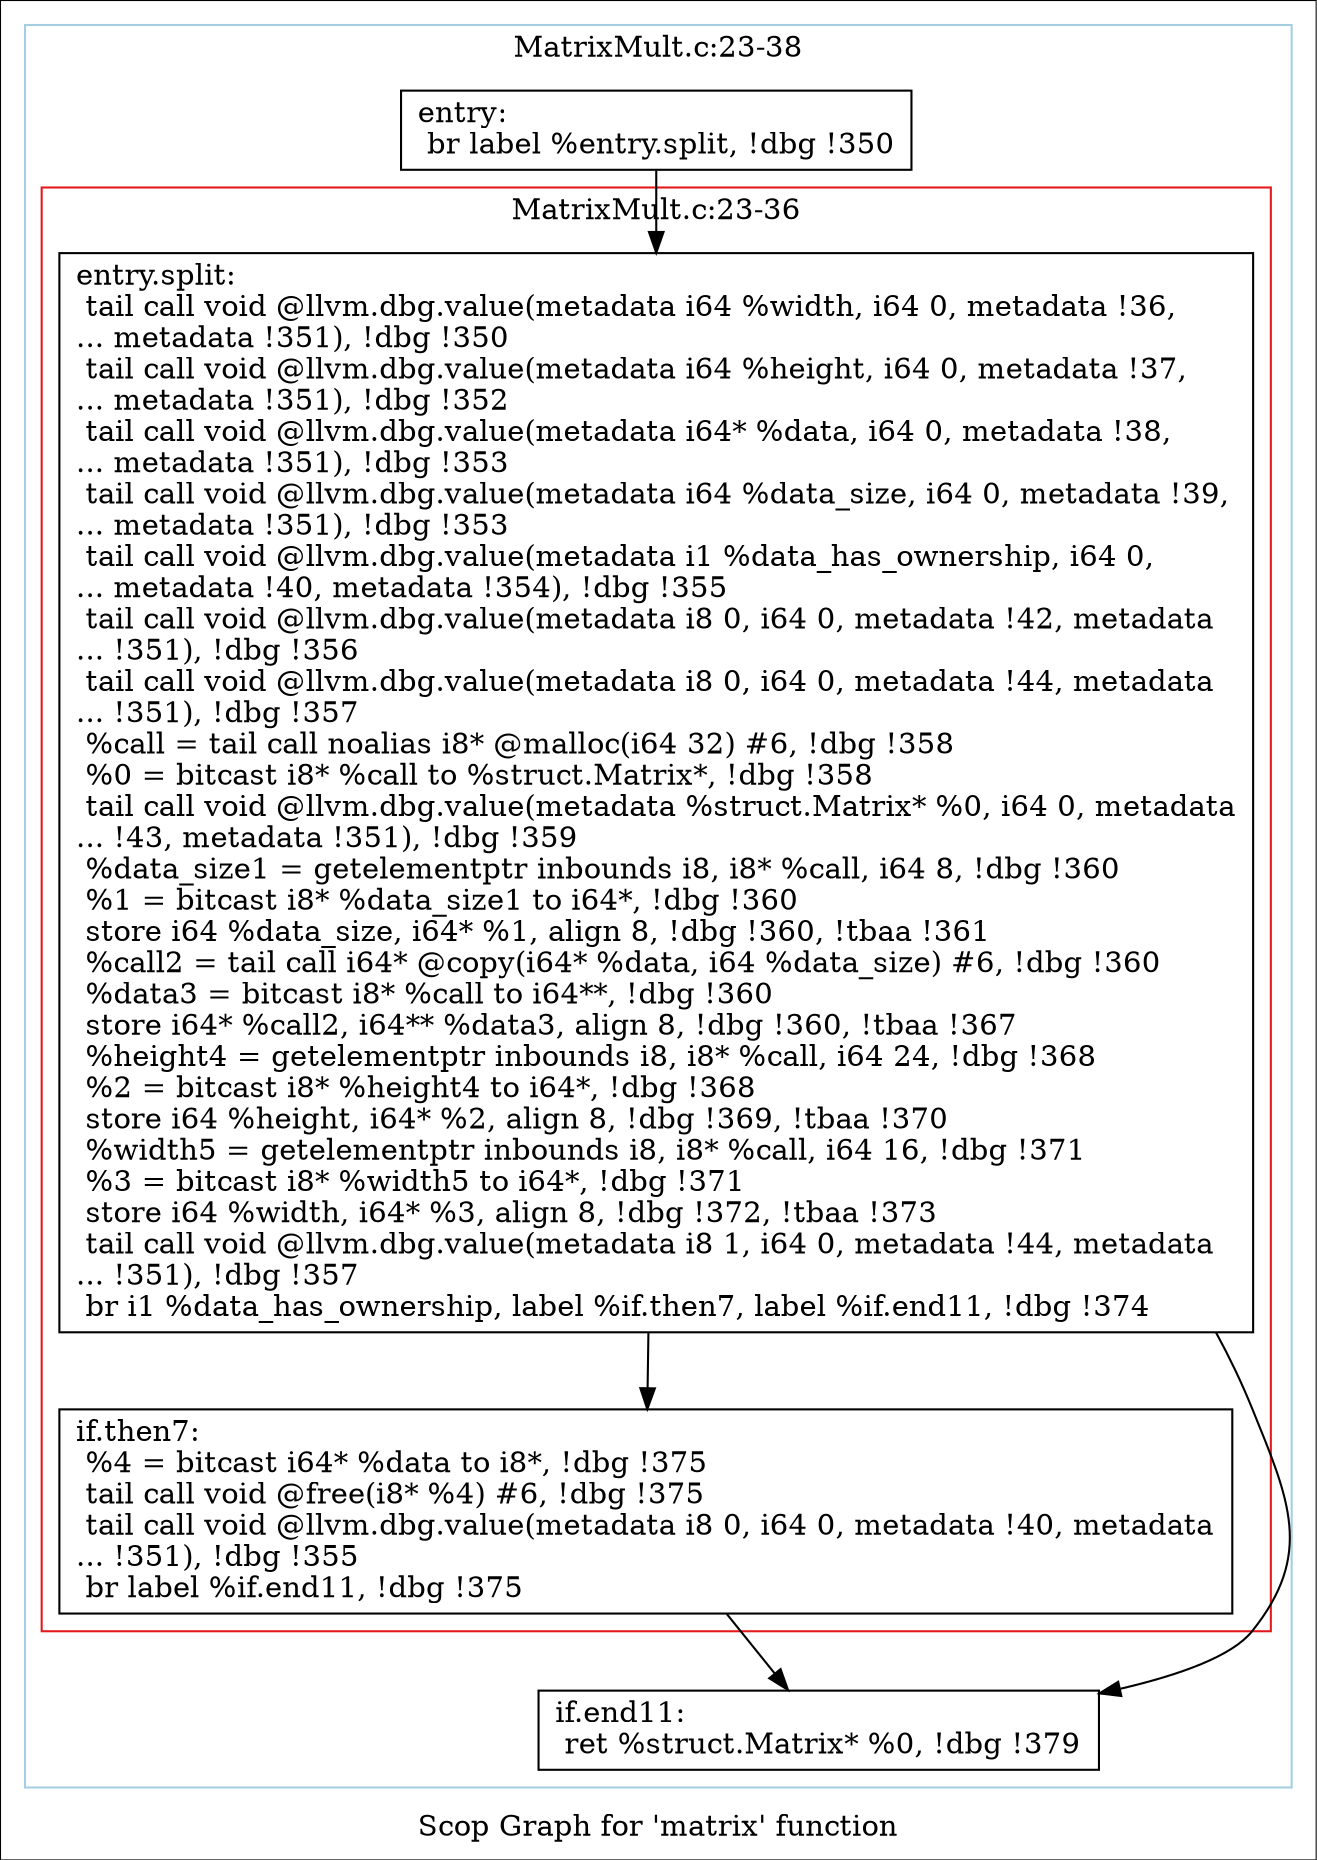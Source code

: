 digraph "Scop Graph for 'matrix' function" {
	label="Scop Graph for 'matrix' function";

	Node0xad721a0 [shape=record,label="{entry:\l  br label %entry.split, !dbg !350\l}"];
	Node0xad721a0 -> Node0xad74160;
	Node0xad74160 [shape=record,label="{entry.split:                                      \l  tail call void @llvm.dbg.value(metadata i64 %width, i64 0, metadata !36,\l... metadata !351), !dbg !350\l  tail call void @llvm.dbg.value(metadata i64 %height, i64 0, metadata !37,\l... metadata !351), !dbg !352\l  tail call void @llvm.dbg.value(metadata i64* %data, i64 0, metadata !38,\l... metadata !351), !dbg !353\l  tail call void @llvm.dbg.value(metadata i64 %data_size, i64 0, metadata !39,\l... metadata !351), !dbg !353\l  tail call void @llvm.dbg.value(metadata i1 %data_has_ownership, i64 0,\l... metadata !40, metadata !354), !dbg !355\l  tail call void @llvm.dbg.value(metadata i8 0, i64 0, metadata !42, metadata\l... !351), !dbg !356\l  tail call void @llvm.dbg.value(metadata i8 0, i64 0, metadata !44, metadata\l... !351), !dbg !357\l  %call = tail call noalias i8* @malloc(i64 32) #6, !dbg !358\l  %0 = bitcast i8* %call to %struct.Matrix*, !dbg !358\l  tail call void @llvm.dbg.value(metadata %struct.Matrix* %0, i64 0, metadata\l... !43, metadata !351), !dbg !359\l  %data_size1 = getelementptr inbounds i8, i8* %call, i64 8, !dbg !360\l  %1 = bitcast i8* %data_size1 to i64*, !dbg !360\l  store i64 %data_size, i64* %1, align 8, !dbg !360, !tbaa !361\l  %call2 = tail call i64* @copy(i64* %data, i64 %data_size) #6, !dbg !360\l  %data3 = bitcast i8* %call to i64**, !dbg !360\l  store i64* %call2, i64** %data3, align 8, !dbg !360, !tbaa !367\l  %height4 = getelementptr inbounds i8, i8* %call, i64 24, !dbg !368\l  %2 = bitcast i8* %height4 to i64*, !dbg !368\l  store i64 %height, i64* %2, align 8, !dbg !369, !tbaa !370\l  %width5 = getelementptr inbounds i8, i8* %call, i64 16, !dbg !371\l  %3 = bitcast i8* %width5 to i64*, !dbg !371\l  store i64 %width, i64* %3, align 8, !dbg !372, !tbaa !373\l  tail call void @llvm.dbg.value(metadata i8 1, i64 0, metadata !44, metadata\l... !351), !dbg !357\l  br i1 %data_has_ownership, label %if.then7, label %if.end11, !dbg !374\l}"];
	Node0xad74160 -> Node0xad43ab0;
	Node0xad74160 -> Node0xaecbd90;
	Node0xad43ab0 [shape=record,label="{if.then7:                                         \l  %4 = bitcast i64* %data to i8*, !dbg !375\l  tail call void @free(i8* %4) #6, !dbg !375\l  tail call void @llvm.dbg.value(metadata i8 0, i64 0, metadata !40, metadata\l... !351), !dbg !355\l  br label %if.end11, !dbg !375\l}"];
	Node0xad43ab0 -> Node0xaecbd90;
	Node0xaecbd90 [shape=record,label="{if.end11:                                         \l  ret %struct.Matrix* %0, !dbg !379\l}"];
	colorscheme = "paired12"
        subgraph cluster_0xae28e30 {
          label = "MatrixMult.c:23-38
";
          style = solid;
          color = 1
          subgraph cluster_0xad98bf0 {
            label = "MatrixMult.c:23-36
";
            style = solid;
            color = 6
            Node0xad74160;
            Node0xad43ab0;
          }
          Node0xad721a0;
          Node0xaecbd90;
        }
}
